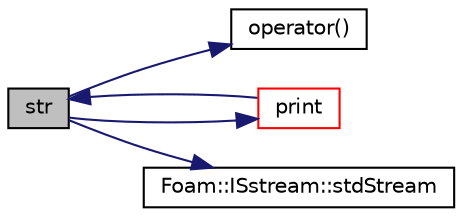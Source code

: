 digraph "str"
{
  bgcolor="transparent";
  edge [fontname="Helvetica",fontsize="10",labelfontname="Helvetica",labelfontsize="10"];
  node [fontname="Helvetica",fontsize="10",shape=record];
  rankdir="LR";
  Node1 [label="str",height=0.2,width=0.4,color="black", fillcolor="grey75", style="filled", fontcolor="black"];
  Node1 -> Node2 [color="midnightblue",fontsize="10",style="solid",fontname="Helvetica"];
  Node2 [label="operator()",height=0.2,width=0.4,color="black",URL="$a01218.html#ae5ea76ca1aa17f533a9b5c7b7b2f4e17",tooltip="Return a non-const reference to const Istream. "];
  Node1 -> Node3 [color="midnightblue",fontsize="10",style="solid",fontname="Helvetica"];
  Node3 [label="print",height=0.2,width=0.4,color="red",URL="$a01218.html#a396408e517abe1f8cae9d2844a18ad1e",tooltip="Print description to Ostream. "];
  Node3 -> Node1 [color="midnightblue",fontsize="10",style="solid",fontname="Helvetica"];
  Node1 -> Node4 [color="midnightblue",fontsize="10",style="solid",fontname="Helvetica"];
  Node4 [label="Foam::ISstream::stdStream",height=0.2,width=0.4,color="black",URL="$a01216.html#af1a4d63174c4709350e68d8b36eaeadd",tooltip="Access to underlying std::istream. "];
}
